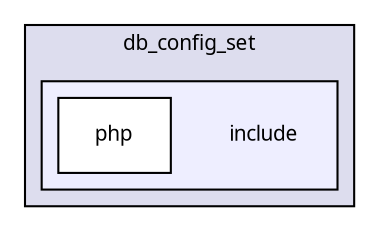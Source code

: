 digraph "packages/database/packages/db_config_set/include/" {
  compound=true
  node [ fontsize="10", fontname="FreeSans.ttf"];
  edge [ labelfontsize="10", labelfontname="FreeSans.ttf"];
  subgraph clusterdir_7e99b4000986c18a99d74a7f3af690cc {
    graph [ bgcolor="#ddddee", pencolor="black", label="db_config_set" fontname="FreeSans.ttf", fontsize="10", URL="dir_7e99b4000986c18a99d74a7f3af690cc.html"]
  subgraph clusterdir_d97de423506d1d5817c58eac5aefcd02 {
    graph [ bgcolor="#eeeeff", pencolor="black", label="" URL="dir_d97de423506d1d5817c58eac5aefcd02.html"];
    dir_d97de423506d1d5817c58eac5aefcd02 [shape=plaintext label="include"];
    dir_c9e1fa54b739246b6f57390306e5f5a3 [shape=box label="php" color="black" fillcolor="white" style="filled" URL="dir_c9e1fa54b739246b6f57390306e5f5a3.html"];
  }
  }
}
